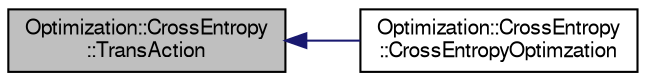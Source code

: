 digraph "Optimization::CrossEntropy::TransAction"
{
  bgcolor="transparent";
  edge [fontname="FreeSans",fontsize="10",labelfontname="FreeSans",labelfontsize="10"];
  node [fontname="FreeSans",fontsize="10",shape=record];
  rankdir="LR";
  Node1 [label="Optimization::CrossEntropy\l::TransAction",height=0.2,width=0.4,color="black", fillcolor="grey75", style="filled" fontcolor="black"];
  Node1 -> Node2 [dir="back",color="midnightblue",fontsize="10",style="solid",fontname="FreeSans"];
  Node2 [label="Optimization::CrossEntropy\l::CrossEntropyOptimzation",height=0.2,width=0.4,color="black",URL="$class_optimization_1_1_cross_entropy.html#a736e9ee1e7c31f25fbfb8b78f316d6d4"];
}
